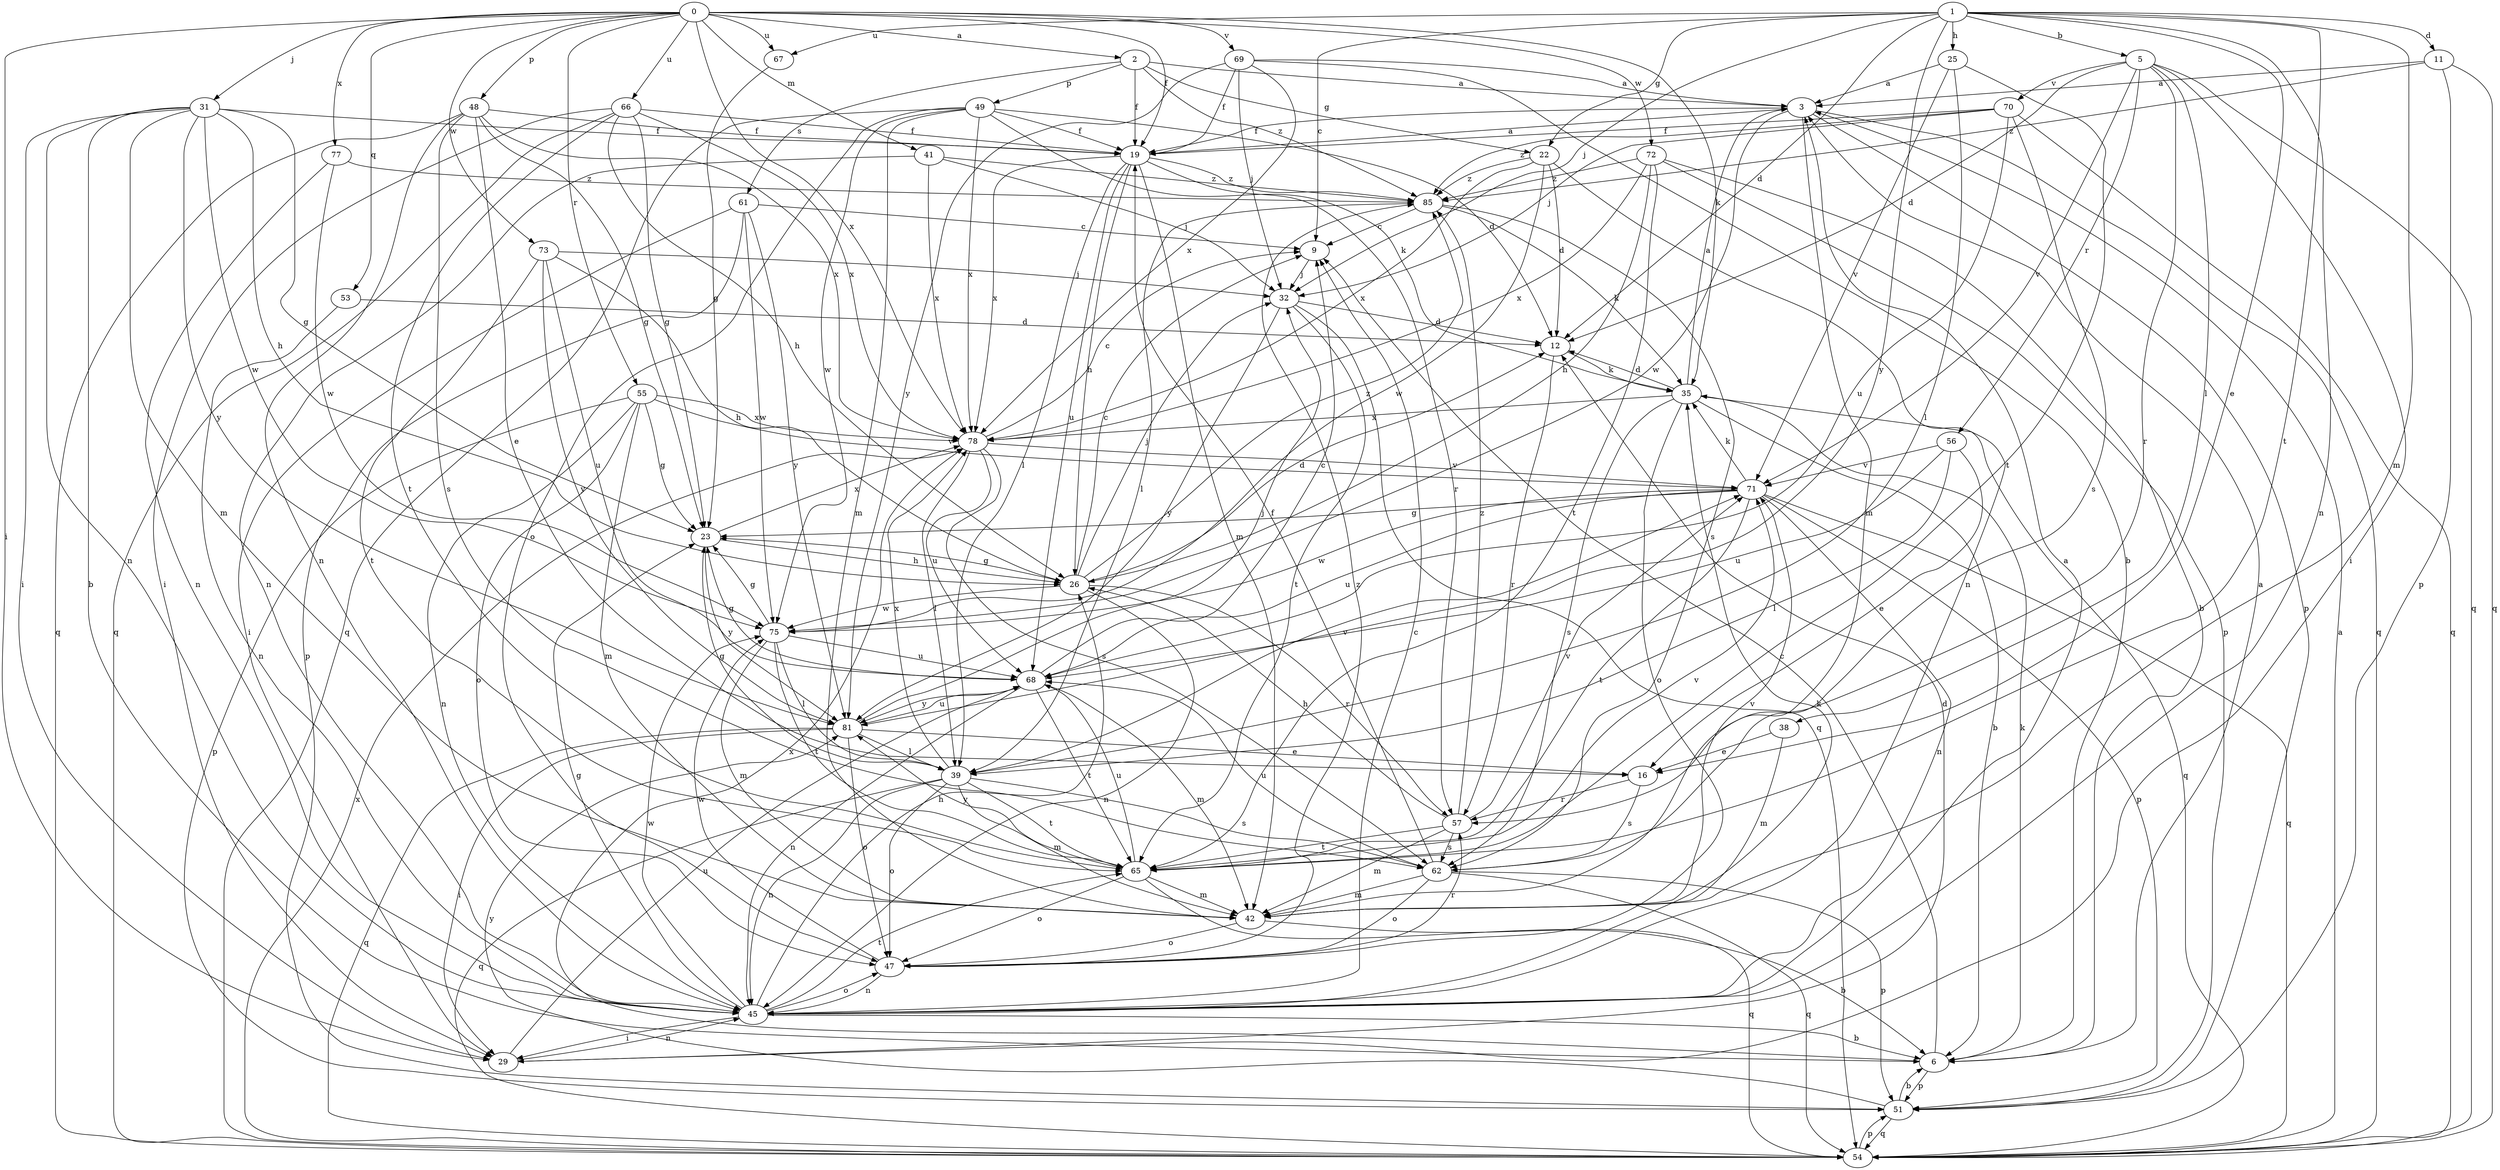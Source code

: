strict digraph  {
0;
1;
2;
3;
5;
6;
9;
11;
12;
16;
19;
22;
23;
25;
26;
29;
31;
32;
35;
38;
39;
41;
42;
45;
47;
48;
49;
51;
53;
54;
55;
56;
57;
61;
62;
65;
66;
67;
68;
69;
70;
71;
72;
73;
75;
77;
78;
81;
85;
0 -> 2  [label=a];
0 -> 19  [label=f];
0 -> 29  [label=i];
0 -> 31  [label=j];
0 -> 35  [label=k];
0 -> 41  [label=m];
0 -> 48  [label=p];
0 -> 53  [label=q];
0 -> 55  [label=r];
0 -> 66  [label=u];
0 -> 67  [label=u];
0 -> 69  [label=v];
0 -> 72  [label=w];
0 -> 73  [label=w];
0 -> 77  [label=x];
0 -> 78  [label=x];
1 -> 5  [label=b];
1 -> 9  [label=c];
1 -> 11  [label=d];
1 -> 12  [label=d];
1 -> 16  [label=e];
1 -> 22  [label=g];
1 -> 25  [label=h];
1 -> 32  [label=j];
1 -> 42  [label=m];
1 -> 45  [label=n];
1 -> 65  [label=t];
1 -> 67  [label=u];
1 -> 81  [label=y];
2 -> 3  [label=a];
2 -> 19  [label=f];
2 -> 22  [label=g];
2 -> 49  [label=p];
2 -> 61  [label=s];
2 -> 85  [label=z];
3 -> 19  [label=f];
3 -> 42  [label=m];
3 -> 51  [label=p];
3 -> 54  [label=q];
3 -> 75  [label=w];
5 -> 12  [label=d];
5 -> 29  [label=i];
5 -> 38  [label=l];
5 -> 54  [label=q];
5 -> 56  [label=r];
5 -> 57  [label=r];
5 -> 70  [label=v];
5 -> 71  [label=v];
6 -> 3  [label=a];
6 -> 9  [label=c];
6 -> 35  [label=k];
6 -> 51  [label=p];
6 -> 78  [label=x];
9 -> 32  [label=j];
11 -> 3  [label=a];
11 -> 51  [label=p];
11 -> 54  [label=q];
11 -> 85  [label=z];
12 -> 35  [label=k];
12 -> 57  [label=r];
16 -> 57  [label=r];
16 -> 62  [label=s];
19 -> 3  [label=a];
19 -> 26  [label=h];
19 -> 39  [label=l];
19 -> 42  [label=m];
19 -> 57  [label=r];
19 -> 68  [label=u];
19 -> 78  [label=x];
19 -> 85  [label=z];
22 -> 12  [label=d];
22 -> 45  [label=n];
22 -> 75  [label=w];
22 -> 78  [label=x];
22 -> 85  [label=z];
23 -> 26  [label=h];
23 -> 78  [label=x];
23 -> 81  [label=y];
25 -> 3  [label=a];
25 -> 39  [label=l];
25 -> 65  [label=t];
25 -> 71  [label=v];
26 -> 9  [label=c];
26 -> 12  [label=d];
26 -> 23  [label=g];
26 -> 32  [label=j];
26 -> 45  [label=n];
26 -> 57  [label=r];
26 -> 75  [label=w];
26 -> 85  [label=z];
29 -> 12  [label=d];
29 -> 45  [label=n];
29 -> 68  [label=u];
31 -> 6  [label=b];
31 -> 19  [label=f];
31 -> 23  [label=g];
31 -> 26  [label=h];
31 -> 29  [label=i];
31 -> 42  [label=m];
31 -> 45  [label=n];
31 -> 75  [label=w];
31 -> 81  [label=y];
32 -> 12  [label=d];
32 -> 54  [label=q];
32 -> 65  [label=t];
32 -> 81  [label=y];
35 -> 3  [label=a];
35 -> 6  [label=b];
35 -> 12  [label=d];
35 -> 47  [label=o];
35 -> 54  [label=q];
35 -> 62  [label=s];
35 -> 78  [label=x];
38 -> 16  [label=e];
38 -> 42  [label=m];
39 -> 23  [label=g];
39 -> 42  [label=m];
39 -> 45  [label=n];
39 -> 47  [label=o];
39 -> 54  [label=q];
39 -> 62  [label=s];
39 -> 65  [label=t];
39 -> 71  [label=v];
39 -> 78  [label=x];
41 -> 32  [label=j];
41 -> 45  [label=n];
41 -> 78  [label=x];
41 -> 85  [label=z];
42 -> 6  [label=b];
42 -> 47  [label=o];
42 -> 71  [label=v];
45 -> 3  [label=a];
45 -> 6  [label=b];
45 -> 9  [label=c];
45 -> 23  [label=g];
45 -> 26  [label=h];
45 -> 29  [label=i];
45 -> 35  [label=k];
45 -> 47  [label=o];
45 -> 65  [label=t];
45 -> 75  [label=w];
47 -> 45  [label=n];
47 -> 57  [label=r];
47 -> 75  [label=w];
47 -> 85  [label=z];
48 -> 16  [label=e];
48 -> 19  [label=f];
48 -> 23  [label=g];
48 -> 45  [label=n];
48 -> 54  [label=q];
48 -> 62  [label=s];
48 -> 78  [label=x];
49 -> 12  [label=d];
49 -> 19  [label=f];
49 -> 35  [label=k];
49 -> 42  [label=m];
49 -> 47  [label=o];
49 -> 54  [label=q];
49 -> 75  [label=w];
49 -> 78  [label=x];
51 -> 6  [label=b];
51 -> 54  [label=q];
51 -> 81  [label=y];
53 -> 12  [label=d];
53 -> 45  [label=n];
54 -> 3  [label=a];
54 -> 51  [label=p];
54 -> 78  [label=x];
55 -> 23  [label=g];
55 -> 42  [label=m];
55 -> 45  [label=n];
55 -> 47  [label=o];
55 -> 51  [label=p];
55 -> 71  [label=v];
55 -> 78  [label=x];
56 -> 16  [label=e];
56 -> 39  [label=l];
56 -> 68  [label=u];
56 -> 71  [label=v];
57 -> 26  [label=h];
57 -> 42  [label=m];
57 -> 62  [label=s];
57 -> 65  [label=t];
57 -> 71  [label=v];
57 -> 85  [label=z];
61 -> 9  [label=c];
61 -> 29  [label=i];
61 -> 51  [label=p];
61 -> 75  [label=w];
61 -> 81  [label=y];
62 -> 19  [label=f];
62 -> 42  [label=m];
62 -> 47  [label=o];
62 -> 51  [label=p];
62 -> 54  [label=q];
62 -> 68  [label=u];
65 -> 42  [label=m];
65 -> 47  [label=o];
65 -> 54  [label=q];
65 -> 68  [label=u];
65 -> 71  [label=v];
65 -> 81  [label=y];
66 -> 19  [label=f];
66 -> 23  [label=g];
66 -> 26  [label=h];
66 -> 29  [label=i];
66 -> 54  [label=q];
66 -> 65  [label=t];
66 -> 78  [label=x];
67 -> 23  [label=g];
68 -> 9  [label=c];
68 -> 23  [label=g];
68 -> 42  [label=m];
68 -> 45  [label=n];
68 -> 65  [label=t];
68 -> 81  [label=y];
69 -> 3  [label=a];
69 -> 6  [label=b];
69 -> 19  [label=f];
69 -> 32  [label=j];
69 -> 78  [label=x];
69 -> 81  [label=y];
70 -> 19  [label=f];
70 -> 32  [label=j];
70 -> 54  [label=q];
70 -> 62  [label=s];
70 -> 68  [label=u];
70 -> 85  [label=z];
71 -> 23  [label=g];
71 -> 35  [label=k];
71 -> 45  [label=n];
71 -> 51  [label=p];
71 -> 54  [label=q];
71 -> 65  [label=t];
71 -> 68  [label=u];
71 -> 75  [label=w];
72 -> 6  [label=b];
72 -> 26  [label=h];
72 -> 51  [label=p];
72 -> 65  [label=t];
72 -> 78  [label=x];
72 -> 85  [label=z];
73 -> 26  [label=h];
73 -> 32  [label=j];
73 -> 65  [label=t];
73 -> 68  [label=u];
73 -> 81  [label=y];
75 -> 23  [label=g];
75 -> 39  [label=l];
75 -> 42  [label=m];
75 -> 65  [label=t];
75 -> 68  [label=u];
77 -> 45  [label=n];
77 -> 75  [label=w];
77 -> 85  [label=z];
78 -> 9  [label=c];
78 -> 39  [label=l];
78 -> 62  [label=s];
78 -> 68  [label=u];
78 -> 71  [label=v];
81 -> 16  [label=e];
81 -> 29  [label=i];
81 -> 32  [label=j];
81 -> 39  [label=l];
81 -> 47  [label=o];
81 -> 54  [label=q];
81 -> 68  [label=u];
85 -> 9  [label=c];
85 -> 35  [label=k];
85 -> 39  [label=l];
85 -> 62  [label=s];
}
